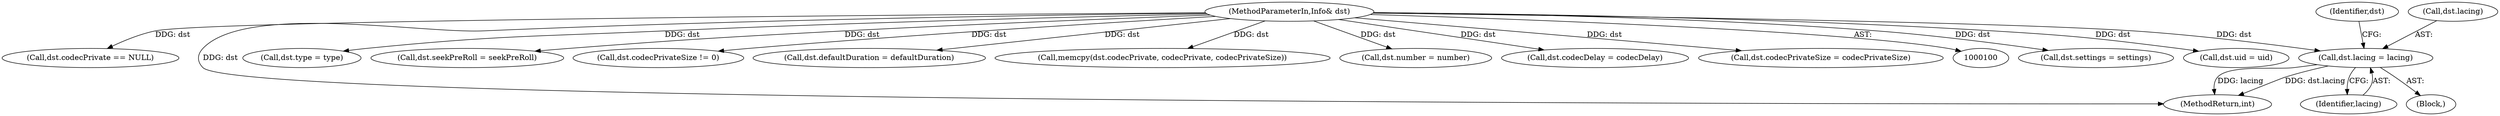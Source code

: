 digraph "0_Android_cc274e2abe8b2a6698a5c47d8aa4bb45f1f9538d_0@API" {
"1000140" [label="(Call,dst.lacing = lacing)"];
"1000101" [label="(MethodParameterIn,Info& dst)"];
"1000145" [label="(Call,dst.settings = settings)"];
"1000135" [label="(Call,dst.uid = uid)"];
"1000200" [label="(Call,dst.codecPrivate == NULL)"];
"1000147" [label="(Identifier,dst)"];
"1000221" [label="(MethodReturn,int)"];
"1000110" [label="(Call,dst.type = type)"];
"1000141" [label="(Call,dst.lacing)"];
"1000130" [label="(Call,dst.seekPreRoll = seekPreRoll)"];
"1000186" [label="(Call,dst.codecPrivateSize != 0)"];
"1000120" [label="(Call,dst.defaultDuration = defaultDuration)"];
"1000101" [label="(MethodParameterIn,Info& dst)"];
"1000144" [label="(Identifier,lacing)"];
"1000208" [label="(Call,memcpy(dst.codecPrivate, codecPrivate, codecPrivateSize))"];
"1000115" [label="(Call,dst.number = number)"];
"1000125" [label="(Call,dst.codecDelay = codecDelay)"];
"1000140" [label="(Call,dst.lacing = lacing)"];
"1000214" [label="(Call,dst.codecPrivateSize = codecPrivateSize)"];
"1000102" [label="(Block,)"];
"1000140" -> "1000102"  [label="AST: "];
"1000140" -> "1000144"  [label="CFG: "];
"1000141" -> "1000140"  [label="AST: "];
"1000144" -> "1000140"  [label="AST: "];
"1000147" -> "1000140"  [label="CFG: "];
"1000140" -> "1000221"  [label="DDG: dst.lacing"];
"1000140" -> "1000221"  [label="DDG: lacing"];
"1000101" -> "1000140"  [label="DDG: dst"];
"1000101" -> "1000100"  [label="AST: "];
"1000101" -> "1000221"  [label="DDG: dst"];
"1000101" -> "1000110"  [label="DDG: dst"];
"1000101" -> "1000115"  [label="DDG: dst"];
"1000101" -> "1000120"  [label="DDG: dst"];
"1000101" -> "1000125"  [label="DDG: dst"];
"1000101" -> "1000130"  [label="DDG: dst"];
"1000101" -> "1000135"  [label="DDG: dst"];
"1000101" -> "1000145"  [label="DDG: dst"];
"1000101" -> "1000186"  [label="DDG: dst"];
"1000101" -> "1000200"  [label="DDG: dst"];
"1000101" -> "1000208"  [label="DDG: dst"];
"1000101" -> "1000214"  [label="DDG: dst"];
}
